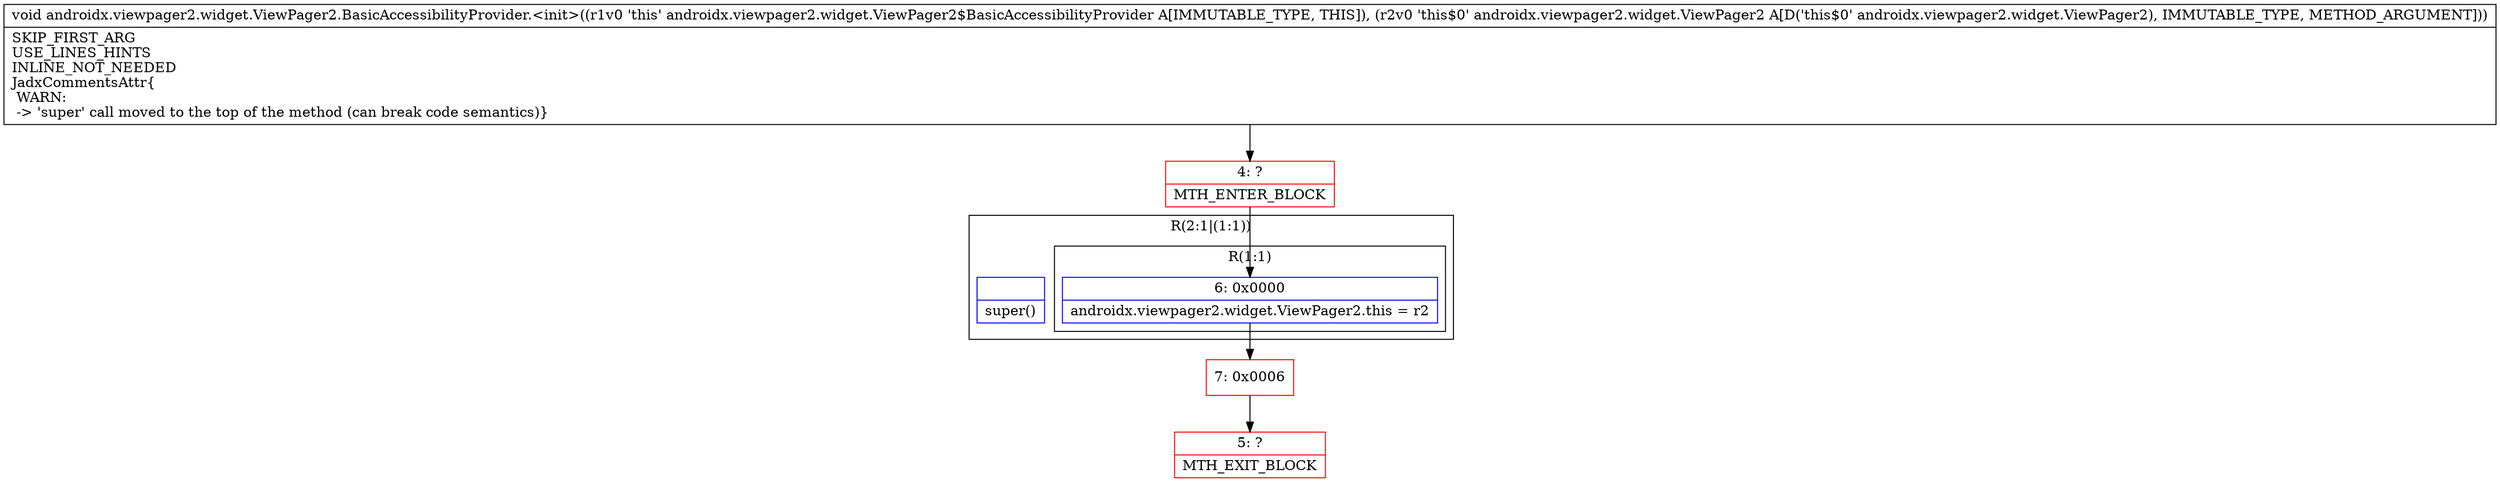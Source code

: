 digraph "CFG forandroidx.viewpager2.widget.ViewPager2.BasicAccessibilityProvider.\<init\>(Landroidx\/viewpager2\/widget\/ViewPager2;)V" {
subgraph cluster_Region_2063051538 {
label = "R(2:1|(1:1))";
node [shape=record,color=blue];
Node_InsnContainer_691471213 [shape=record,label="{|super()\l}"];
subgraph cluster_Region_834103576 {
label = "R(1:1)";
node [shape=record,color=blue];
Node_6 [shape=record,label="{6\:\ 0x0000|androidx.viewpager2.widget.ViewPager2.this = r2\l}"];
}
}
Node_4 [shape=record,color=red,label="{4\:\ ?|MTH_ENTER_BLOCK\l}"];
Node_7 [shape=record,color=red,label="{7\:\ 0x0006}"];
Node_5 [shape=record,color=red,label="{5\:\ ?|MTH_EXIT_BLOCK\l}"];
MethodNode[shape=record,label="{void androidx.viewpager2.widget.ViewPager2.BasicAccessibilityProvider.\<init\>((r1v0 'this' androidx.viewpager2.widget.ViewPager2$BasicAccessibilityProvider A[IMMUTABLE_TYPE, THIS]), (r2v0 'this$0' androidx.viewpager2.widget.ViewPager2 A[D('this$0' androidx.viewpager2.widget.ViewPager2), IMMUTABLE_TYPE, METHOD_ARGUMENT]))  | SKIP_FIRST_ARG\lUSE_LINES_HINTS\lINLINE_NOT_NEEDED\lJadxCommentsAttr\{\l WARN: \l \-\> 'super' call moved to the top of the method (can break code semantics)\}\l}"];
MethodNode -> Node_4;Node_6 -> Node_7;
Node_4 -> Node_6;
Node_7 -> Node_5;
}

